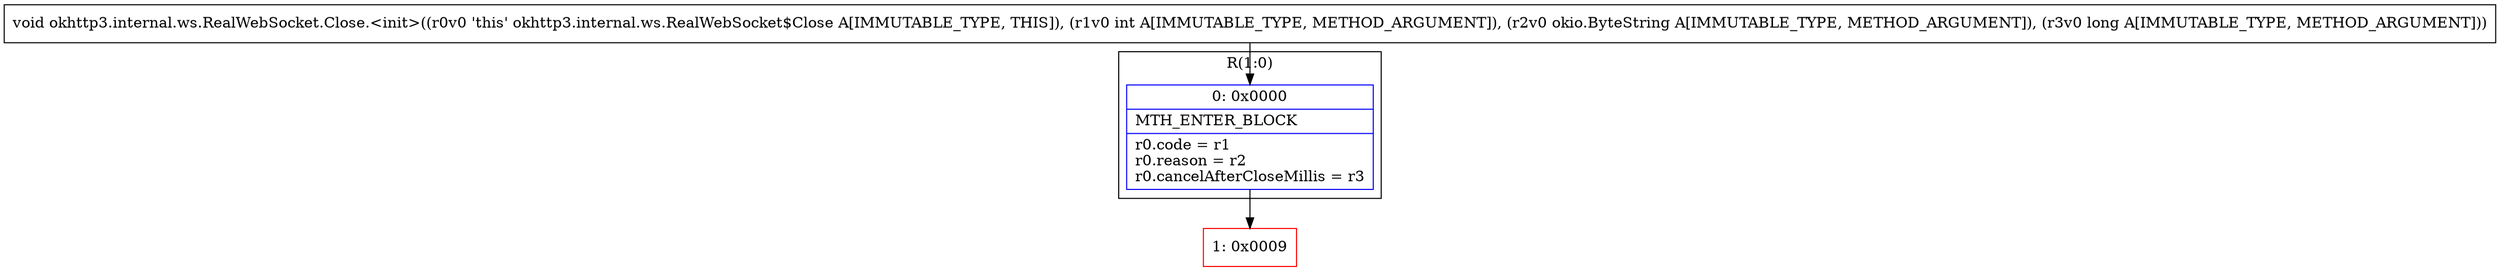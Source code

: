 digraph "CFG forokhttp3.internal.ws.RealWebSocket.Close.\<init\>(ILokio\/ByteString;J)V" {
subgraph cluster_Region_90331832 {
label = "R(1:0)";
node [shape=record,color=blue];
Node_0 [shape=record,label="{0\:\ 0x0000|MTH_ENTER_BLOCK\l|r0.code = r1\lr0.reason = r2\lr0.cancelAfterCloseMillis = r3\l}"];
}
Node_1 [shape=record,color=red,label="{1\:\ 0x0009}"];
MethodNode[shape=record,label="{void okhttp3.internal.ws.RealWebSocket.Close.\<init\>((r0v0 'this' okhttp3.internal.ws.RealWebSocket$Close A[IMMUTABLE_TYPE, THIS]), (r1v0 int A[IMMUTABLE_TYPE, METHOD_ARGUMENT]), (r2v0 okio.ByteString A[IMMUTABLE_TYPE, METHOD_ARGUMENT]), (r3v0 long A[IMMUTABLE_TYPE, METHOD_ARGUMENT])) }"];
MethodNode -> Node_0;
Node_0 -> Node_1;
}

